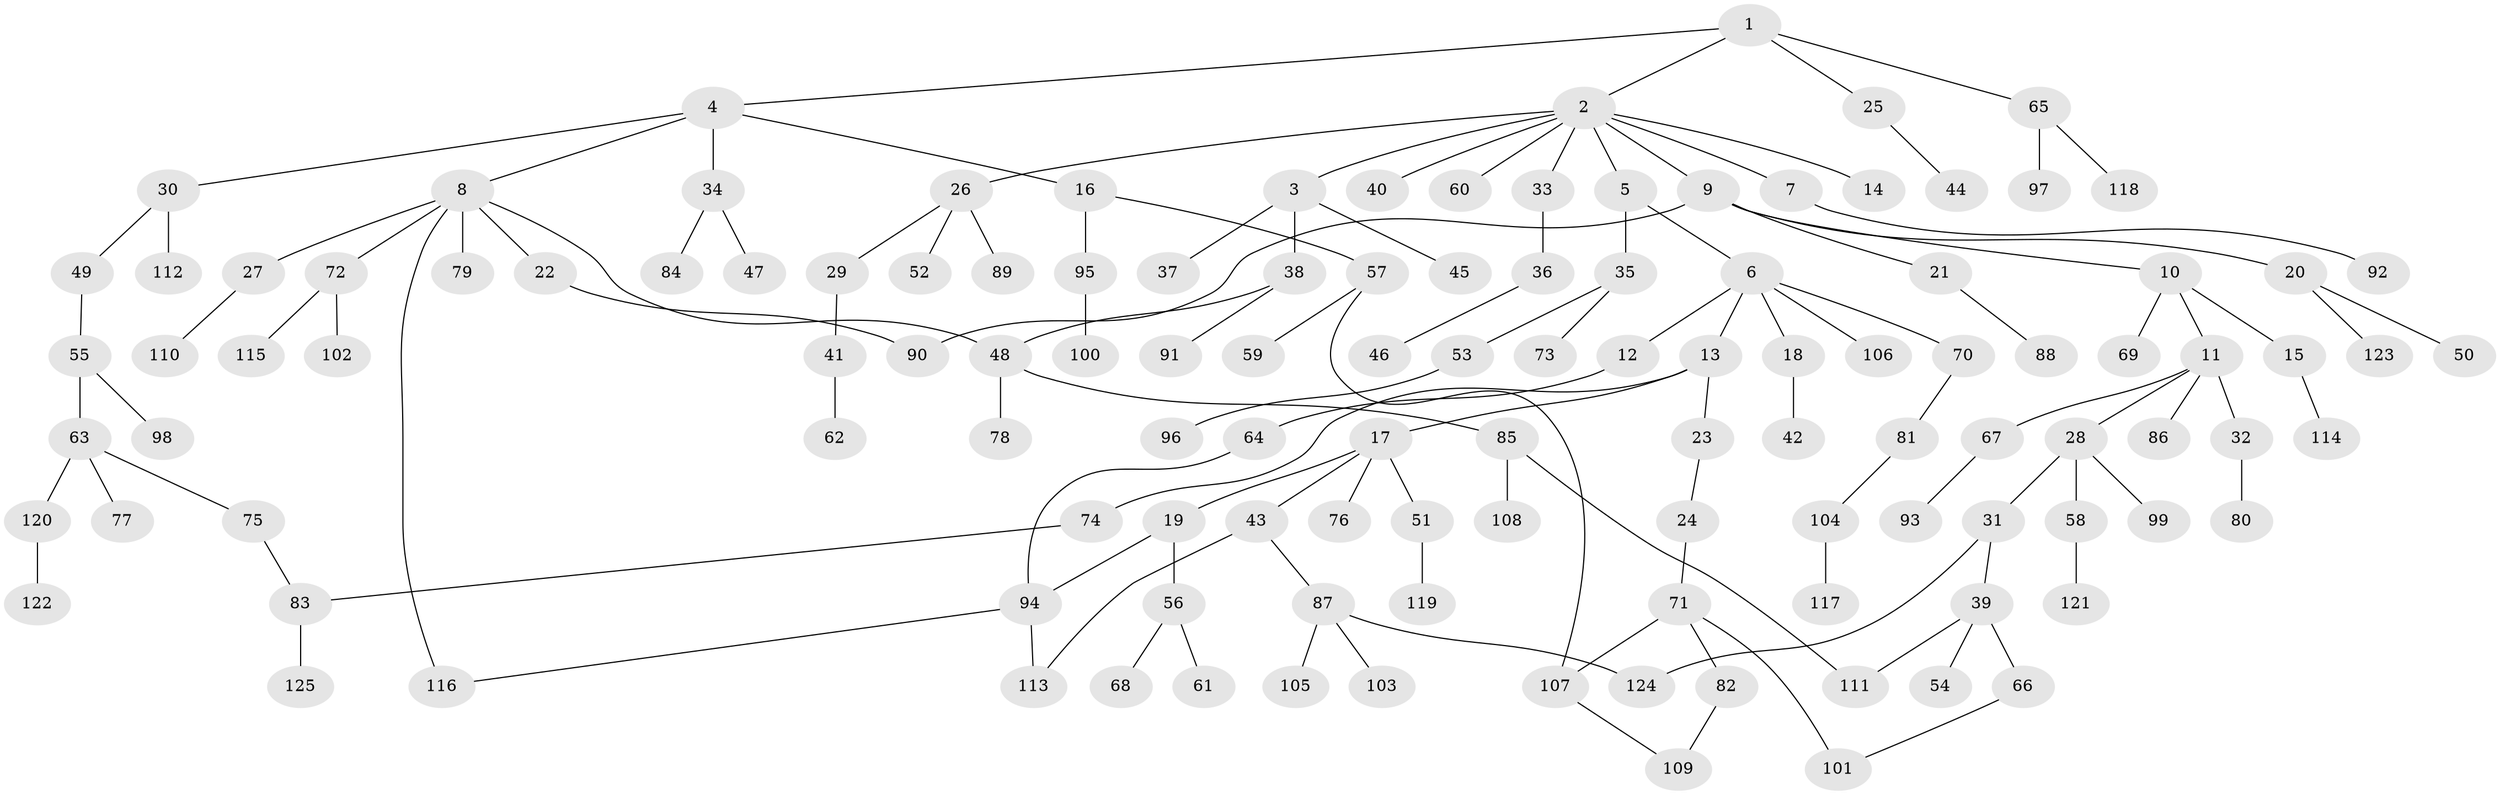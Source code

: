 // Generated by graph-tools (version 1.1) at 2025/13/03/09/25 04:13:32]
// undirected, 125 vertices, 135 edges
graph export_dot {
graph [start="1"]
  node [color=gray90,style=filled];
  1;
  2;
  3;
  4;
  5;
  6;
  7;
  8;
  9;
  10;
  11;
  12;
  13;
  14;
  15;
  16;
  17;
  18;
  19;
  20;
  21;
  22;
  23;
  24;
  25;
  26;
  27;
  28;
  29;
  30;
  31;
  32;
  33;
  34;
  35;
  36;
  37;
  38;
  39;
  40;
  41;
  42;
  43;
  44;
  45;
  46;
  47;
  48;
  49;
  50;
  51;
  52;
  53;
  54;
  55;
  56;
  57;
  58;
  59;
  60;
  61;
  62;
  63;
  64;
  65;
  66;
  67;
  68;
  69;
  70;
  71;
  72;
  73;
  74;
  75;
  76;
  77;
  78;
  79;
  80;
  81;
  82;
  83;
  84;
  85;
  86;
  87;
  88;
  89;
  90;
  91;
  92;
  93;
  94;
  95;
  96;
  97;
  98;
  99;
  100;
  101;
  102;
  103;
  104;
  105;
  106;
  107;
  108;
  109;
  110;
  111;
  112;
  113;
  114;
  115;
  116;
  117;
  118;
  119;
  120;
  121;
  122;
  123;
  124;
  125;
  1 -- 2;
  1 -- 4;
  1 -- 25;
  1 -- 65;
  2 -- 3;
  2 -- 5;
  2 -- 7;
  2 -- 9;
  2 -- 14;
  2 -- 26;
  2 -- 33;
  2 -- 40;
  2 -- 60;
  3 -- 37;
  3 -- 38;
  3 -- 45;
  4 -- 8;
  4 -- 16;
  4 -- 30;
  4 -- 34;
  5 -- 6;
  5 -- 35;
  6 -- 12;
  6 -- 13;
  6 -- 18;
  6 -- 70;
  6 -- 106;
  7 -- 92;
  8 -- 22;
  8 -- 27;
  8 -- 48;
  8 -- 72;
  8 -- 79;
  8 -- 116;
  9 -- 10;
  9 -- 20;
  9 -- 21;
  9 -- 90;
  10 -- 11;
  10 -- 15;
  10 -- 69;
  11 -- 28;
  11 -- 32;
  11 -- 67;
  11 -- 86;
  12 -- 64;
  13 -- 17;
  13 -- 23;
  13 -- 74;
  15 -- 114;
  16 -- 57;
  16 -- 95;
  17 -- 19;
  17 -- 43;
  17 -- 51;
  17 -- 76;
  18 -- 42;
  19 -- 56;
  19 -- 94;
  20 -- 50;
  20 -- 123;
  21 -- 88;
  22 -- 90;
  23 -- 24;
  24 -- 71;
  25 -- 44;
  26 -- 29;
  26 -- 52;
  26 -- 89;
  27 -- 110;
  28 -- 31;
  28 -- 58;
  28 -- 99;
  29 -- 41;
  30 -- 49;
  30 -- 112;
  31 -- 39;
  31 -- 124;
  32 -- 80;
  33 -- 36;
  34 -- 47;
  34 -- 84;
  35 -- 53;
  35 -- 73;
  36 -- 46;
  38 -- 91;
  38 -- 48;
  39 -- 54;
  39 -- 66;
  39 -- 111;
  41 -- 62;
  43 -- 87;
  43 -- 113;
  48 -- 78;
  48 -- 85;
  49 -- 55;
  51 -- 119;
  53 -- 96;
  55 -- 63;
  55 -- 98;
  56 -- 61;
  56 -- 68;
  57 -- 59;
  57 -- 107;
  58 -- 121;
  63 -- 75;
  63 -- 77;
  63 -- 120;
  64 -- 94;
  65 -- 97;
  65 -- 118;
  66 -- 101;
  67 -- 93;
  70 -- 81;
  71 -- 82;
  71 -- 107;
  71 -- 101;
  72 -- 102;
  72 -- 115;
  74 -- 83;
  75 -- 83;
  81 -- 104;
  82 -- 109;
  83 -- 125;
  85 -- 108;
  85 -- 111;
  87 -- 103;
  87 -- 105;
  87 -- 124;
  94 -- 113;
  94 -- 116;
  95 -- 100;
  104 -- 117;
  107 -- 109;
  120 -- 122;
}
